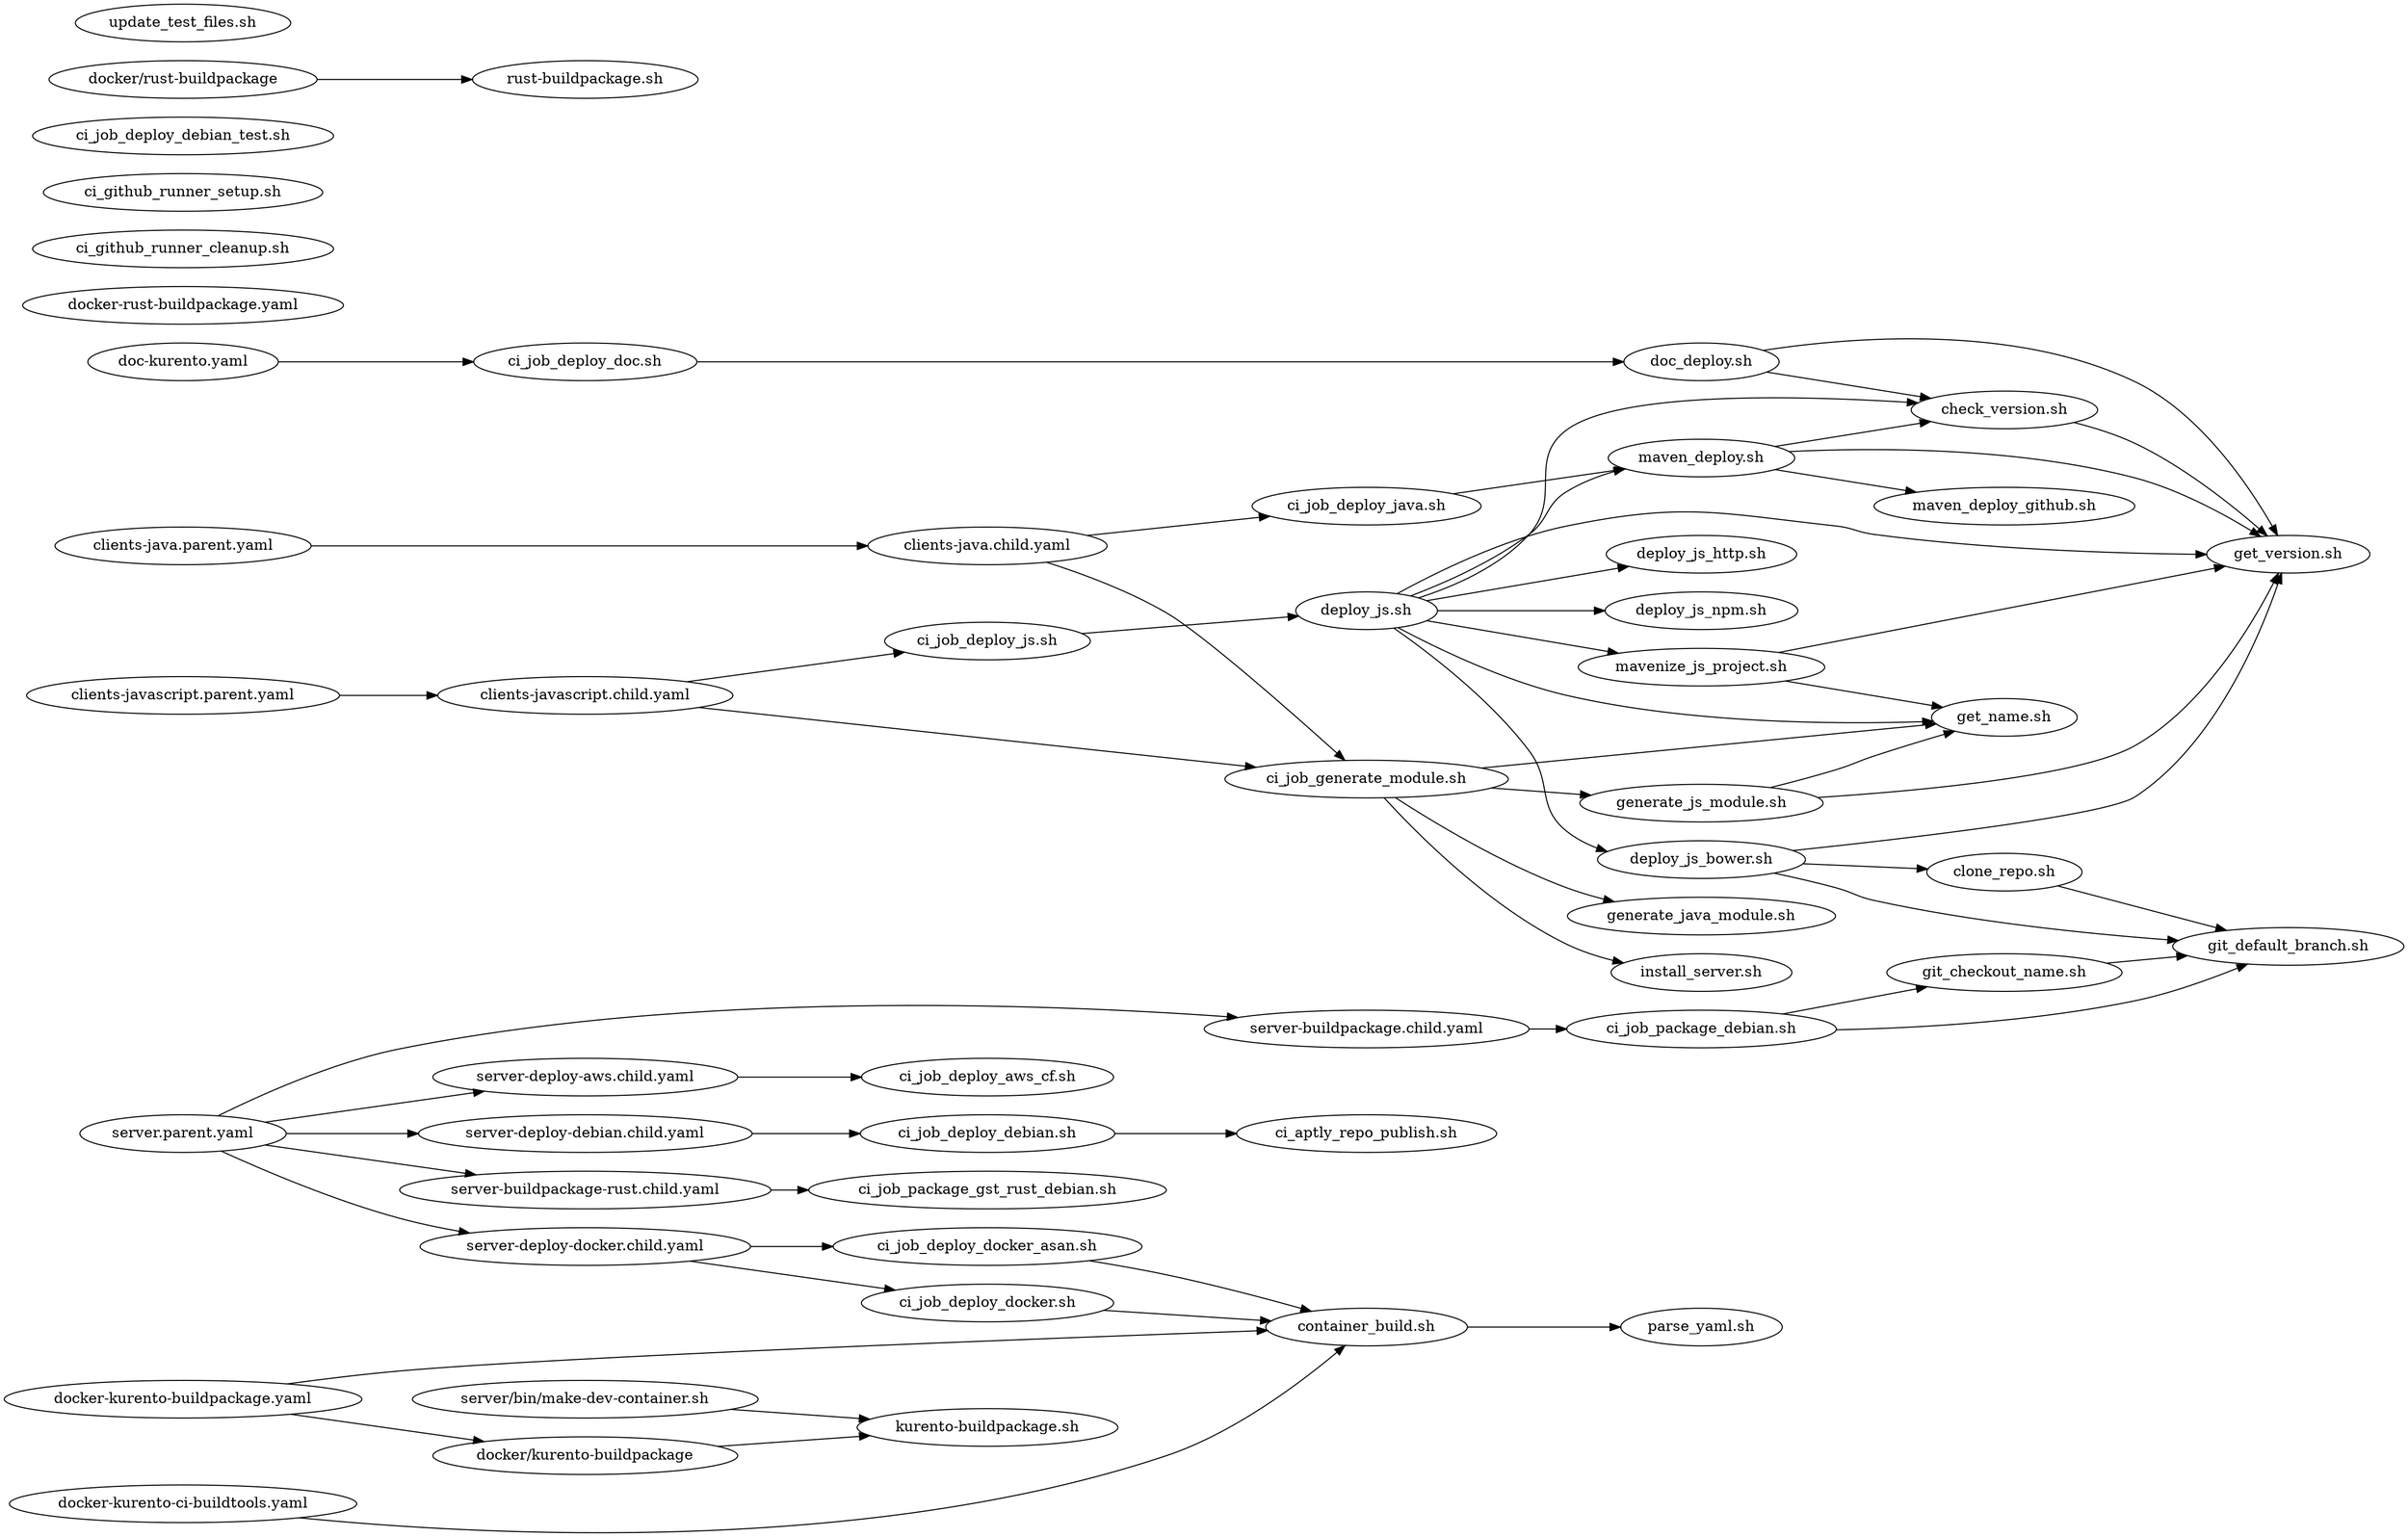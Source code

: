 digraph scripts {
  //bgcolor = "transparent";
  fontname = "Bitstream Vera Sans";
  fontsize = 8;
  rankdir = "LR";


  // GitHub Actions CI workflows
  // ===========================

  // Standalone definitions.
  // Used so these can be applied the same root rank and appear at the same level.
  {
    rank = "same";

    "clients-java.parent.yaml";
    "clients-javascript.parent.yaml";
    "doc-kurento.yaml";
    "docker-kurento-buildpackage.yaml";
    "docker-kurento-ci-buildtools.yaml";
    "docker-rust-buildpackage.yaml";
    "server.parent.yaml";
  }

  // Root parent jobs.
  "clients-java.parent.yaml" -> {
    "clients-java.child.yaml"
  };
  "clients-javascript.parent.yaml" -> {
    "clients-javascript.child.yaml"
  };
  "doc-kurento.yaml" -> {
    "ci_job_deploy_doc.sh"
  };
  "docker-kurento-buildpackage.yaml" -> {
    "container_build.sh"
    "docker/kurento-buildpackage"
  };
  "docker-kurento-ci-buildtools.yaml" -> {
    "container_build.sh"
  };
  "server.parent.yaml" -> {
    "server-buildpackage-rust.child.yaml"
    "server-buildpackage.child.yaml"
    "server-deploy-aws.child.yaml"
    "server-deploy-debian.child.yaml"
    "server-deploy-docker.child.yaml"
  };

  // Child jobs ("reusable workflows")
  "clients-java.child.yaml" -> {
    "ci_job_deploy_java.sh"
    "ci_job_generate_module.sh"
  };
  "clients-javascript.child.yaml" -> {
    "ci_job_deploy_js.sh"
    "ci_job_generate_module.sh"
  };
  "server-buildpackage.child.yaml" -> {
    "ci_job_package_debian.sh"
  };
  "server-buildpackage-rust.child.yaml" -> {
    "ci_job_package_gst_rust_debian.sh"
  };
  "server-deploy-aws.child.yaml" -> {
    "ci_job_deploy_aws_cf.sh"
  };
  "server-deploy-debian.child.yaml" -> {
    "ci_job_deploy_debian.sh"
  };
  "server-deploy-docker.child.yaml" -> {
    "ci_job_deploy_docker.sh"
    "ci_job_deploy_docker_asan.sh"
  };


  // GitHub Actions CI job scripts
  // =============================

  "ci_aptly_repo_publish.sh";
  "ci_github_runner_cleanup.sh";
  "ci_github_runner_setup.sh";
  "ci_job_deploy_aws_cf.sh";
  "ci_job_deploy_debian_test.sh";
  "ci_job_deploy_debian.sh" -> {
    "ci_aptly_repo_publish.sh"
  };
  "ci_job_deploy_doc.sh" -> {
    "doc_deploy.sh"
  };
  "ci_job_deploy_docker.sh" -> {
    "container_build.sh"
  };
  "ci_job_deploy_docker_asan.sh" -> {
    "container_build.sh"
  };
  "ci_job_deploy_java.sh" -> {
    "maven_deploy.sh"
  };
  "ci_job_deploy_js.sh" -> {
    "deploy_js.sh"
  };
  "ci_job_generate_module.sh" -> {
    "generate_java_module.sh"
    "generate_js_module.sh"
    "get_name.sh"
    "install_server.sh"
  };
  "ci_job_package_debian.sh" -> {
    "git_checkout_name.sh"
    "git_default_branch.sh"
  };


  // Miscellaneous origins
  // =====================

  "docker/kurento-buildpackage" -> {
    "kurento-buildpackage.sh"
  };

  "docker/rust-buildpackage" -> {
    "rust-buildpackage.sh"
  };

  "server/bin/make-dev-container.sh" -> {
    "kurento-buildpackage.sh"
  };


  // Concrete CI operations
  // ======================

  "container_build.sh" -> {
    "parse_yaml.sh"
  };
  "deploy_js.sh" -> {
    "check_version.sh"
    "deploy_js_bower.sh"
    "deploy_js_http.sh"
    "deploy_js_npm.sh"
    "get_name.sh"
    "get_version.sh"
    "maven_deploy.sh"
    "mavenize_js_project.sh"
  };
  "deploy_js_bower.sh" -> {
    "clone_repo.sh"
    "get_version.sh"
    "git_default_branch.sh"
  };
  "deploy_js_http.sh";
  "deploy_js_npm.sh";
  "doc_deploy.sh" -> {
    "check_version.sh"
    "get_version.sh"
  };
  "generate_java_module.sh";
  "generate_js_module.sh" -> {
    "get_name.sh"
    "get_version.sh"
  };
  "maven_deploy.sh" -> {
    "check_version.sh"
    "get_version.sh"
    "maven_deploy_github.sh"
  };
  "maven_deploy_github.sh";
  "mavenize_js_project.sh" -> {
    "get_name.sh"
    "get_version.sh"
  };
  "kurento-buildpackage.sh";


  // Utilities
  // =========

  "check_version.sh" -> {
    "get_version.sh"
  };
  "clone_repo.sh" -> {
    "git_default_branch.sh"
  };
  "get_name.sh";
  "get_version.sh";
  "git_checkout_name.sh" -> {
    "git_default_branch.sh"
  };
  "git_default_branch.sh";
  "install_server.sh";
  "update_test_files.sh";
  "parse_yaml.sh";
}
